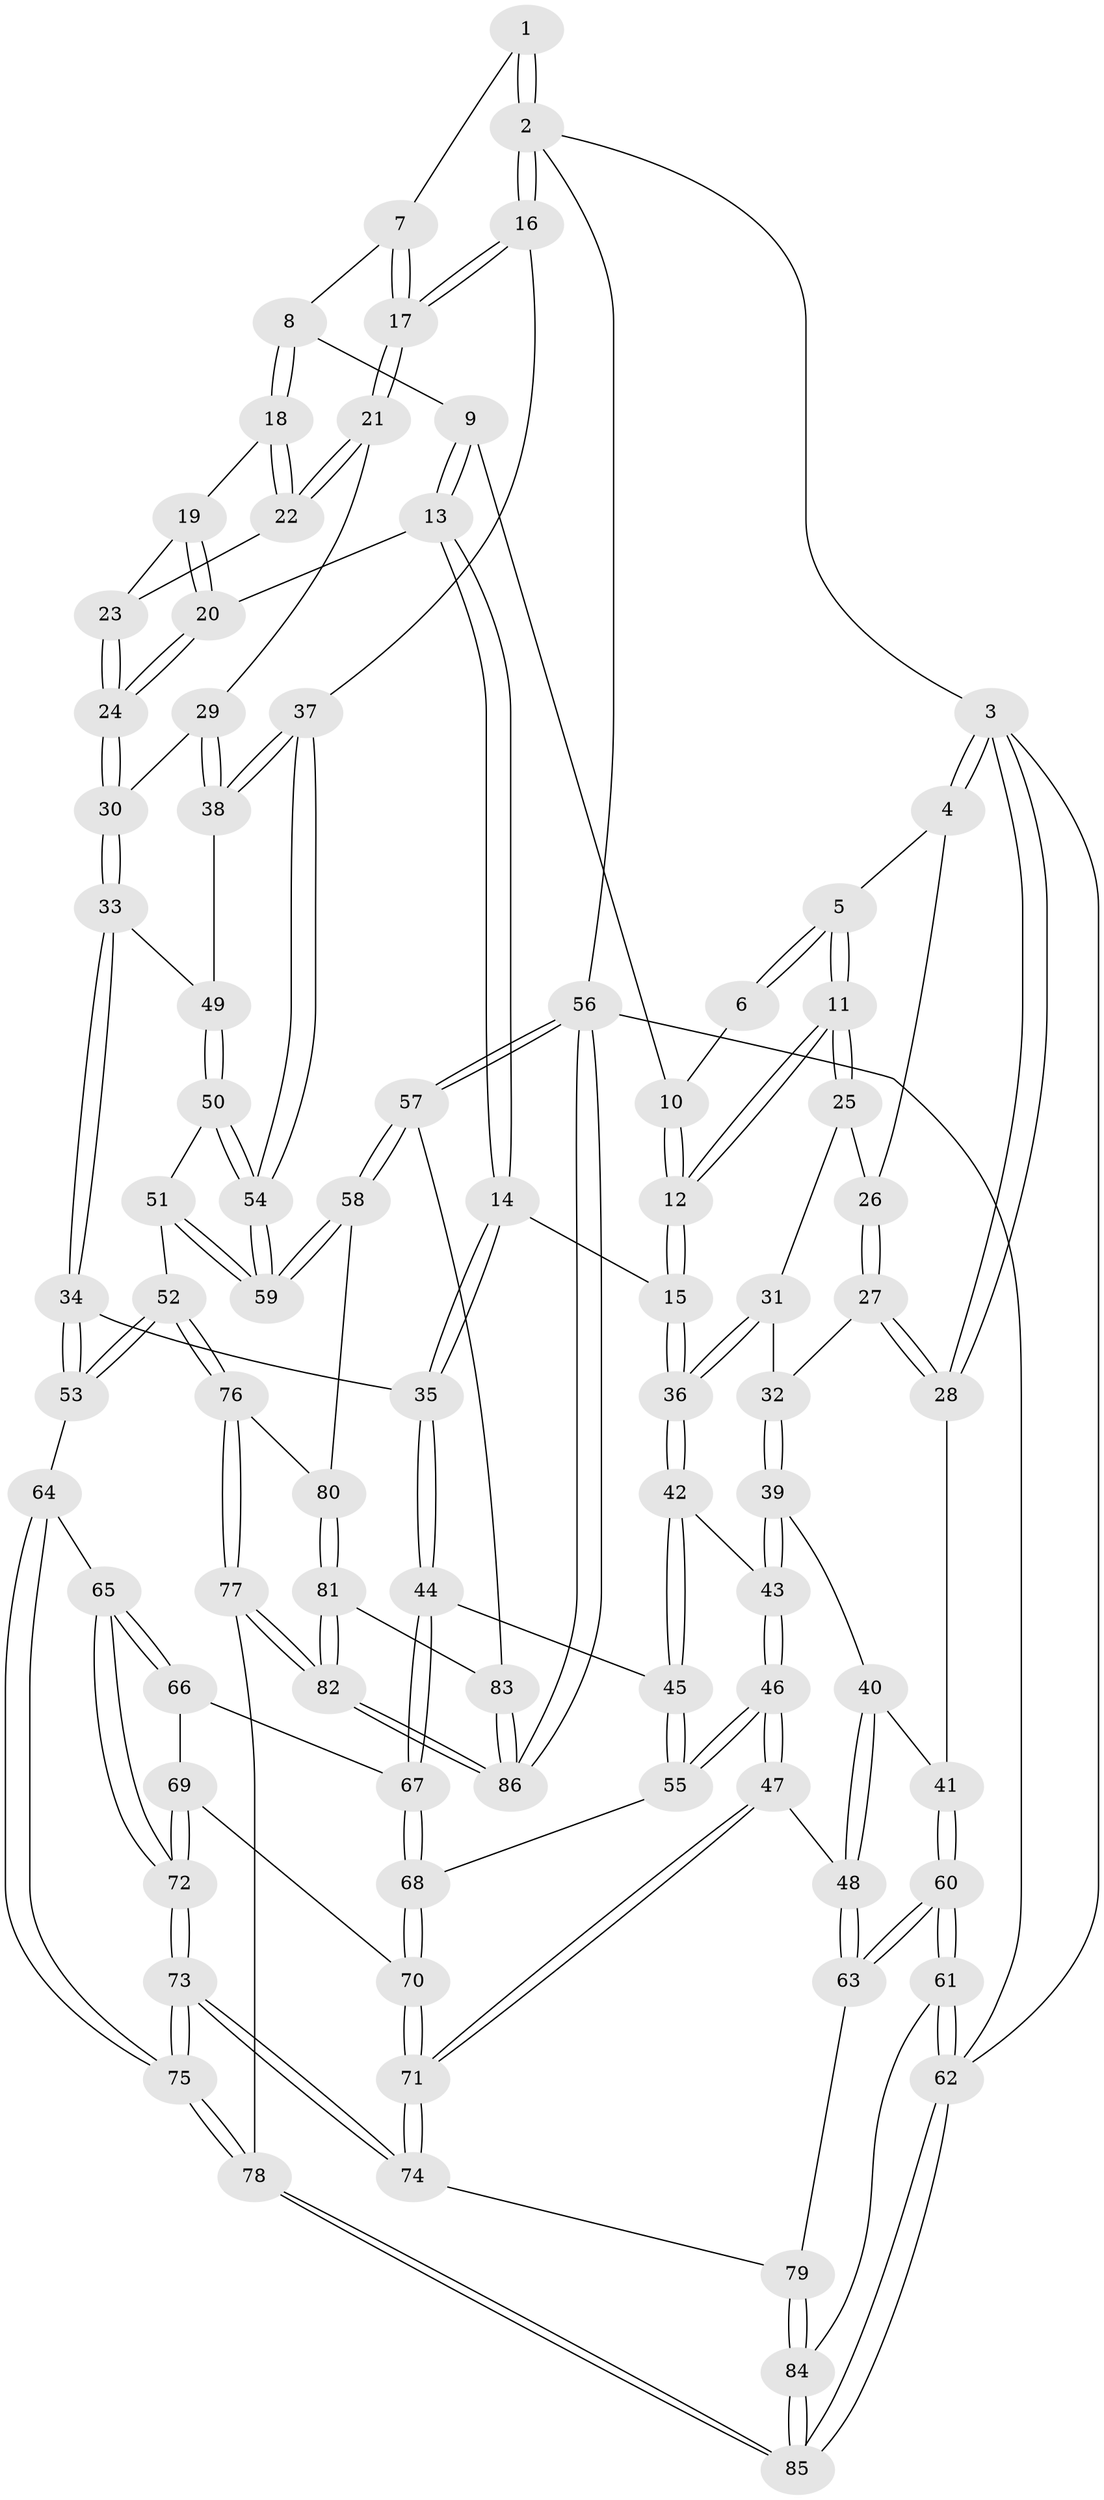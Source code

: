 // Generated by graph-tools (version 1.1) at 2025/11/02/27/25 16:11:56]
// undirected, 86 vertices, 212 edges
graph export_dot {
graph [start="1"]
  node [color=gray90,style=filled];
  1 [pos="+0.778430441701792+0"];
  2 [pos="+1+0"];
  3 [pos="+0+0"];
  4 [pos="+0+0"];
  5 [pos="+0+0"];
  6 [pos="+0.45759691477044334+0"];
  7 [pos="+0.7641209829296982+0.01111717535868472"];
  8 [pos="+0.7553754587169854+0.06256215737186924"];
  9 [pos="+0.5897636947525499+0.07240216786504527"];
  10 [pos="+0.45309557539339773+0"];
  11 [pos="+0.3391506037365188+0.18664549834047559"];
  12 [pos="+0.3604559384140771+0.19213540362806605"];
  13 [pos="+0.6136627168179654+0.19070096601957837"];
  14 [pos="+0.4080715445612015+0.23041705178784563"];
  15 [pos="+0.3694921268947478+0.2107849842313721"];
  16 [pos="+1+0.2017824360687727"];
  17 [pos="+1+0.18636694249198893"];
  18 [pos="+0.7551654537249765+0.0699280415549809"];
  19 [pos="+0.7459765771421193+0.08537960580879564"];
  20 [pos="+0.6402847604682744+0.19625278756824344"];
  21 [pos="+0.8913342225445224+0.18436833862683563"];
  22 [pos="+0.8872148313559002+0.18236749915907852"];
  23 [pos="+0.7795945509683794+0.21259870213671286"];
  24 [pos="+0.7212109219110946+0.32835161154911985"];
  25 [pos="+0.19783283642561708+0.17378015744621253"];
  26 [pos="+0.11788574456230051+0.1505457513387787"];
  27 [pos="+0.022943059348585156+0.28146884479555917"];
  28 [pos="+0+0.34082885721887346"];
  29 [pos="+0.8155164258415113+0.28529627846564154"];
  30 [pos="+0.73053161666155+0.35891661031035904"];
  31 [pos="+0.1431198209323589+0.2947382866120878"];
  32 [pos="+0.07855331127018028+0.32119489118635675"];
  33 [pos="+0.7299731105267887+0.3901614273642214"];
  34 [pos="+0.5751490557917903+0.47694126485361626"];
  35 [pos="+0.5665860406148467+0.47509859535229165"];
  36 [pos="+0.2703301545116824+0.3736870968259388"];
  37 [pos="+1+0.26189132204513993"];
  38 [pos="+1+0.29309793522322974"];
  39 [pos="+0.13278090778518406+0.40886767529122925"];
  40 [pos="+0.053817305591068+0.4332776135185368"];
  41 [pos="+0+0.3521597676915031"];
  42 [pos="+0.2554592005521811+0.40889624858229445"];
  43 [pos="+0.1966749545457545+0.4398931020559481"];
  44 [pos="+0.43465431223755446+0.546826804891903"];
  45 [pos="+0.34659546256193+0.501497464260332"];
  46 [pos="+0.11392914488610831+0.6729406410382236"];
  47 [pos="+0.11354268959031363+0.6731734262839664"];
  48 [pos="+0.02500908462653963+0.6911893613663725"];
  49 [pos="+0.7762164863727691+0.4137705387007377"];
  50 [pos="+0.8394065378130668+0.513295467231311"];
  51 [pos="+0.7669493138050698+0.6838003994321854"];
  52 [pos="+0.7015415695340919+0.7382664544082471"];
  53 [pos="+0.6769017411155895+0.7270307746667086"];
  54 [pos="+1+0.6051859791487452"];
  55 [pos="+0.18786864268563153+0.6725005580466334"];
  56 [pos="+1+1"];
  57 [pos="+1+0.7486568067813929"];
  58 [pos="+1+0.6892379633240625"];
  59 [pos="+1+0.6512631811544596"];
  60 [pos="+0+0.731650894720373"];
  61 [pos="+0+0.8208838625762352"];
  62 [pos="+0+1"];
  63 [pos="+0+0.7098563786545062"];
  64 [pos="+0.6159644959493141+0.7468760371354922"];
  65 [pos="+0.5075250802445356+0.7512499391324422"];
  66 [pos="+0.4290795390492586+0.6942612260291579"];
  67 [pos="+0.40758641889628583+0.6297037158752066"];
  68 [pos="+0.18974977088923511+0.6728461108601175"];
  69 [pos="+0.34618930690671923+0.7776442829514432"];
  70 [pos="+0.3221502285062861+0.7694781828086795"];
  71 [pos="+0.23154292460697923+0.8656386208866816"];
  72 [pos="+0.3959471505272332+0.9467505528661149"];
  73 [pos="+0.3932765292310663+0.9687771681912611"];
  74 [pos="+0.2400166072358548+0.8918902145045626"];
  75 [pos="+0.4457006188963359+1"];
  76 [pos="+0.7089098800264442+0.7525909361380863"];
  77 [pos="+0.48818482731646884+1"];
  78 [pos="+0.4652558057793391+1"];
  79 [pos="+0.15156926115054853+0.9440845842460378"];
  80 [pos="+0.7546819390647884+0.8042147779298117"];
  81 [pos="+0.81779429060056+0.9260480703383903"];
  82 [pos="+0.7748957272663718+1"];
  83 [pos="+0.9935072537828268+0.8600539536532389"];
  84 [pos="+0.13464557758334392+0.9938635634463584"];
  85 [pos="+0.17809319245747046+1"];
  86 [pos="+0.8790785188994138+1"];
  1 -- 2;
  1 -- 2;
  1 -- 7;
  2 -- 3;
  2 -- 16;
  2 -- 16;
  2 -- 56;
  3 -- 4;
  3 -- 4;
  3 -- 28;
  3 -- 28;
  3 -- 62;
  4 -- 5;
  4 -- 26;
  5 -- 6;
  5 -- 6;
  5 -- 11;
  5 -- 11;
  6 -- 10;
  7 -- 8;
  7 -- 17;
  7 -- 17;
  8 -- 9;
  8 -- 18;
  8 -- 18;
  9 -- 10;
  9 -- 13;
  9 -- 13;
  10 -- 12;
  10 -- 12;
  11 -- 12;
  11 -- 12;
  11 -- 25;
  11 -- 25;
  12 -- 15;
  12 -- 15;
  13 -- 14;
  13 -- 14;
  13 -- 20;
  14 -- 15;
  14 -- 35;
  14 -- 35;
  15 -- 36;
  15 -- 36;
  16 -- 17;
  16 -- 17;
  16 -- 37;
  17 -- 21;
  17 -- 21;
  18 -- 19;
  18 -- 22;
  18 -- 22;
  19 -- 20;
  19 -- 20;
  19 -- 23;
  20 -- 24;
  20 -- 24;
  21 -- 22;
  21 -- 22;
  21 -- 29;
  22 -- 23;
  23 -- 24;
  23 -- 24;
  24 -- 30;
  24 -- 30;
  25 -- 26;
  25 -- 31;
  26 -- 27;
  26 -- 27;
  27 -- 28;
  27 -- 28;
  27 -- 32;
  28 -- 41;
  29 -- 30;
  29 -- 38;
  29 -- 38;
  30 -- 33;
  30 -- 33;
  31 -- 32;
  31 -- 36;
  31 -- 36;
  32 -- 39;
  32 -- 39;
  33 -- 34;
  33 -- 34;
  33 -- 49;
  34 -- 35;
  34 -- 53;
  34 -- 53;
  35 -- 44;
  35 -- 44;
  36 -- 42;
  36 -- 42;
  37 -- 38;
  37 -- 38;
  37 -- 54;
  37 -- 54;
  38 -- 49;
  39 -- 40;
  39 -- 43;
  39 -- 43;
  40 -- 41;
  40 -- 48;
  40 -- 48;
  41 -- 60;
  41 -- 60;
  42 -- 43;
  42 -- 45;
  42 -- 45;
  43 -- 46;
  43 -- 46;
  44 -- 45;
  44 -- 67;
  44 -- 67;
  45 -- 55;
  45 -- 55;
  46 -- 47;
  46 -- 47;
  46 -- 55;
  46 -- 55;
  47 -- 48;
  47 -- 71;
  47 -- 71;
  48 -- 63;
  48 -- 63;
  49 -- 50;
  49 -- 50;
  50 -- 51;
  50 -- 54;
  50 -- 54;
  51 -- 52;
  51 -- 59;
  51 -- 59;
  52 -- 53;
  52 -- 53;
  52 -- 76;
  52 -- 76;
  53 -- 64;
  54 -- 59;
  54 -- 59;
  55 -- 68;
  56 -- 57;
  56 -- 57;
  56 -- 86;
  56 -- 86;
  56 -- 62;
  57 -- 58;
  57 -- 58;
  57 -- 83;
  58 -- 59;
  58 -- 59;
  58 -- 80;
  60 -- 61;
  60 -- 61;
  60 -- 63;
  60 -- 63;
  61 -- 62;
  61 -- 62;
  61 -- 84;
  62 -- 85;
  62 -- 85;
  63 -- 79;
  64 -- 65;
  64 -- 75;
  64 -- 75;
  65 -- 66;
  65 -- 66;
  65 -- 72;
  65 -- 72;
  66 -- 67;
  66 -- 69;
  67 -- 68;
  67 -- 68;
  68 -- 70;
  68 -- 70;
  69 -- 70;
  69 -- 72;
  69 -- 72;
  70 -- 71;
  70 -- 71;
  71 -- 74;
  71 -- 74;
  72 -- 73;
  72 -- 73;
  73 -- 74;
  73 -- 74;
  73 -- 75;
  73 -- 75;
  74 -- 79;
  75 -- 78;
  75 -- 78;
  76 -- 77;
  76 -- 77;
  76 -- 80;
  77 -- 78;
  77 -- 82;
  77 -- 82;
  78 -- 85;
  78 -- 85;
  79 -- 84;
  79 -- 84;
  80 -- 81;
  80 -- 81;
  81 -- 82;
  81 -- 82;
  81 -- 83;
  82 -- 86;
  82 -- 86;
  83 -- 86;
  83 -- 86;
  84 -- 85;
  84 -- 85;
}
